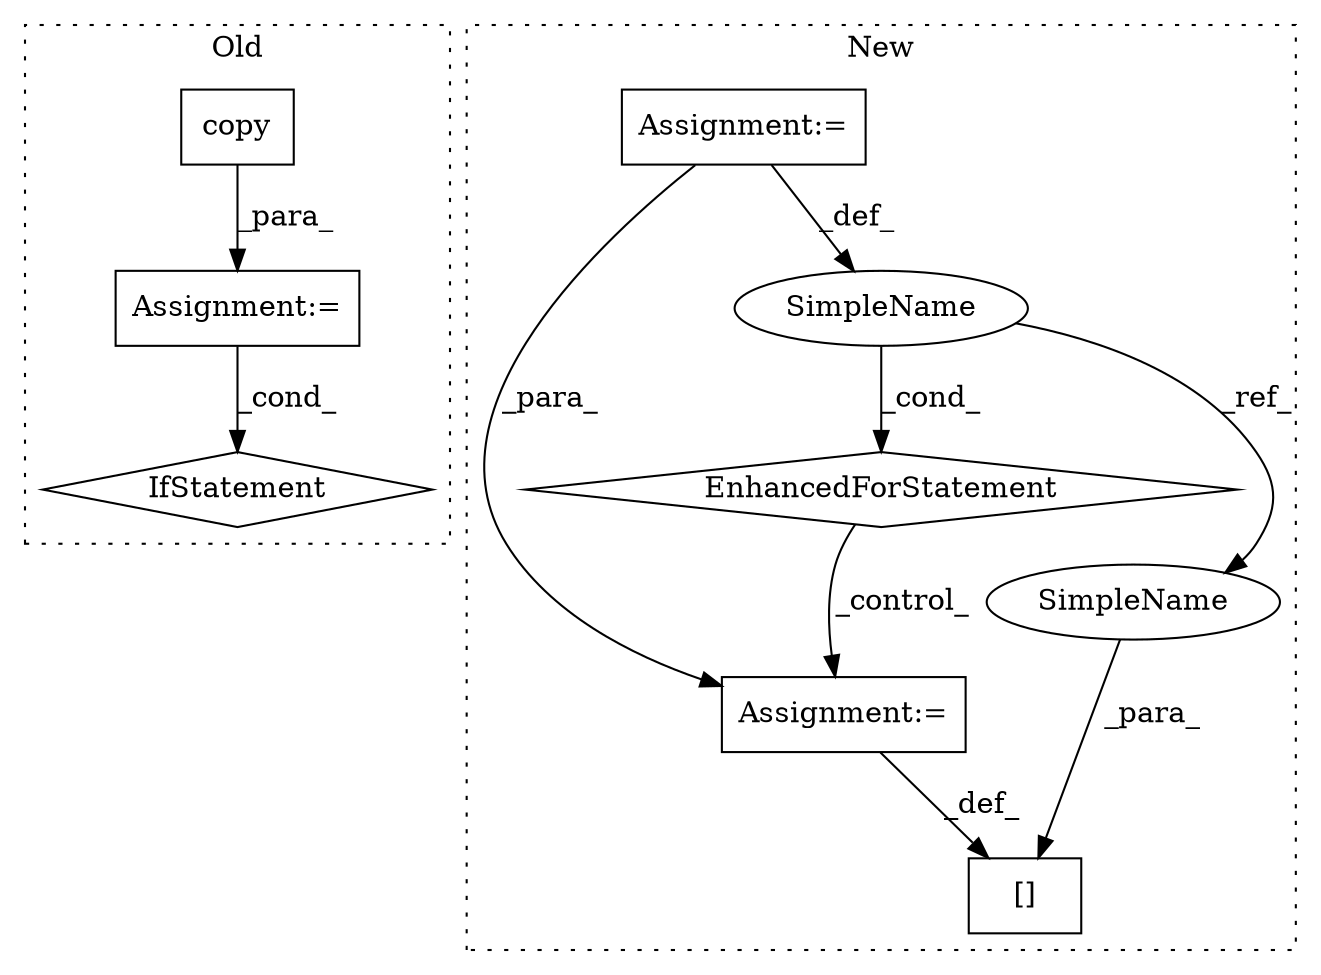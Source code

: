 digraph G {
subgraph cluster0 {
1 [label="copy" a="32" s="9662" l="6" shape="box"];
4 [label="Assignment:=" a="7" s="9655" l="1" shape="box"];
8 [label="IfStatement" a="25" s="9812" l="3" shape="diamond"];
label = "Old";
style="dotted";
}
subgraph cluster1 {
2 [label="EnhancedForStatement" a="70" s="11648,11727" l="57,2" shape="diamond"];
3 [label="Assignment:=" a="7" s="11648,11727" l="57,2" shape="box"];
5 [label="Assignment:=" a="7" s="11753" l="1" shape="box"];
6 [label="SimpleName" a="42" s="11709" l="7" shape="ellipse"];
7 [label="[]" a="2" s="11739,11752" l="6,1" shape="box"];
9 [label="SimpleName" a="42" s="11745" l="7" shape="ellipse"];
label = "New";
style="dotted";
}
1 -> 4 [label="_para_"];
2 -> 5 [label="_control_"];
3 -> 6 [label="_def_"];
3 -> 5 [label="_para_"];
4 -> 8 [label="_cond_"];
5 -> 7 [label="_def_"];
6 -> 2 [label="_cond_"];
6 -> 9 [label="_ref_"];
9 -> 7 [label="_para_"];
}